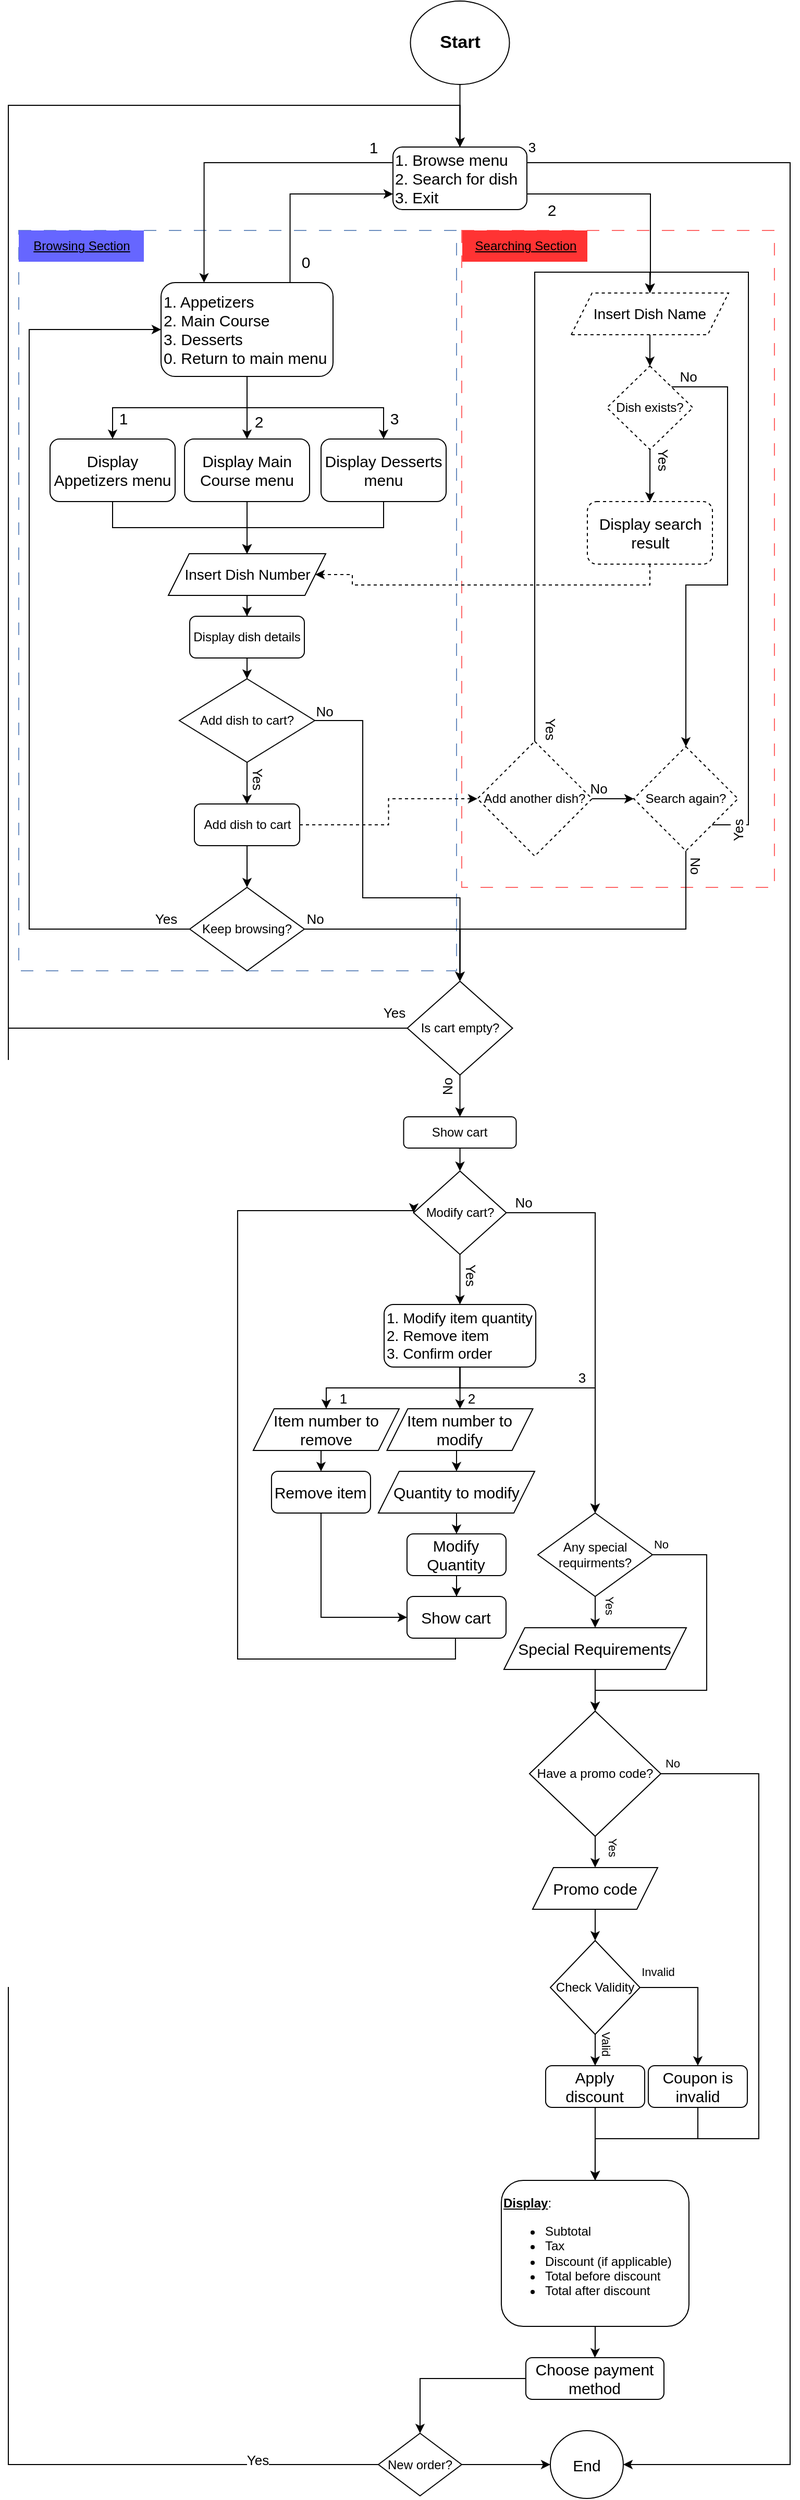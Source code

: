 <mxfile version="24.2.5" type="device">
  <diagram id="A1xwdbtc8IvfgxkJA9fR" name="Page-1">
    <mxGraphModel dx="1247" dy="4034" grid="1" gridSize="10" guides="1" tooltips="1" connect="1" arrows="1" fold="1" page="1" pageScale="1" pageWidth="2339" pageHeight="3300" math="0" shadow="0">
      <root>
        <mxCell id="0" />
        <mxCell id="1" parent="0" />
        <mxCell id="e-ROAwnbjc8HQqUbE4Ih-124" value="" style="rounded=0;whiteSpace=wrap;html=1;dashed=1;fillColor=none;dashPattern=12 12;movable=1;resizable=1;rotatable=1;deletable=1;editable=1;locked=0;connectable=1;strokeColor=#6c8ebf;" parent="1" vertex="1">
          <mxGeometry x="804.0" y="-2860" width="420" height="710" as="geometry" />
        </mxCell>
        <mxCell id="e-ROAwnbjc8HQqUbE4Ih-123" value="" style="rounded=0;whiteSpace=wrap;html=1;dashed=1;fillColor=none;dashPattern=12 12;movable=1;resizable=1;rotatable=1;deletable=1;editable=1;locked=0;connectable=1;strokeColor=#FF6666;" parent="1" vertex="1">
          <mxGeometry x="1228.97" y="-2860" width="300" height="630" as="geometry" />
        </mxCell>
        <mxCell id="tMAce7ofITQ8416nEaML-27" style="edgeStyle=orthogonalEdgeStyle;rounded=0;orthogonalLoop=1;jettySize=auto;html=1;entryX=0.5;entryY=0;entryDx=0;entryDy=0;" parent="1" source="tMAce7ofITQ8416nEaML-1" target="e-ROAwnbjc8HQqUbE4Ih-2" edge="1">
          <mxGeometry relative="1" as="geometry">
            <mxPoint x="1232.5" y="-2920" as="targetPoint" />
          </mxGeometry>
        </mxCell>
        <mxCell id="tMAce7ofITQ8416nEaML-1" value="&lt;font style=&quot;font-size: 17px;&quot;&gt;&lt;b&gt;Start&lt;/b&gt;&lt;/font&gt;" style="ellipse;whiteSpace=wrap;html=1;" parent="1" vertex="1">
          <mxGeometry x="1179.75" y="-3080" width="95" height="80" as="geometry" />
        </mxCell>
        <mxCell id="tMAce7ofITQ8416nEaML-135" style="edgeStyle=orthogonalEdgeStyle;rounded=0;orthogonalLoop=1;jettySize=auto;html=1;exitX=0;exitY=0.25;exitDx=0;exitDy=0;entryX=0.25;entryY=0;entryDx=0;entryDy=0;" parent="1" source="e-ROAwnbjc8HQqUbE4Ih-2" target="e-ROAwnbjc8HQqUbE4Ih-3" edge="1">
          <mxGeometry relative="1" as="geometry">
            <mxPoint x="1084" y="-2900" as="sourcePoint" />
          </mxGeometry>
        </mxCell>
        <mxCell id="tMAce7ofITQ8416nEaML-136" value="&lt;font style=&quot;font-size: 15px;&quot;&gt;1&lt;/font&gt;" style="edgeLabel;html=1;align=center;verticalAlign=middle;resizable=0;points=[];" parent="tMAce7ofITQ8416nEaML-135" vertex="1" connectable="0">
          <mxGeometry x="0.105" y="2" relative="1" as="geometry">
            <mxPoint x="144" y="-17" as="offset" />
          </mxGeometry>
        </mxCell>
        <mxCell id="tMAce7ofITQ8416nEaML-137" style="edgeStyle=orthogonalEdgeStyle;rounded=0;orthogonalLoop=1;jettySize=auto;html=1;exitX=1;exitY=0.75;exitDx=0;exitDy=0;entryX=0.5;entryY=0;entryDx=0;entryDy=0;" parent="1" source="e-ROAwnbjc8HQqUbE4Ih-2" target="e-ROAwnbjc8HQqUbE4Ih-88" edge="1">
          <mxGeometry relative="1" as="geometry">
            <mxPoint x="1404" y="-2890" as="sourcePoint" />
            <mxPoint x="1424" y="-2690" as="targetPoint" />
            <Array as="points">
              <mxPoint x="1410" y="-2895" />
              <mxPoint x="1410" y="-2820" />
            </Array>
          </mxGeometry>
        </mxCell>
        <mxCell id="tMAce7ofITQ8416nEaML-138" value="&lt;font style=&quot;font-size: 15px;&quot;&gt;2&lt;/font&gt;" style="edgeLabel;html=1;align=center;verticalAlign=middle;resizable=0;points=[];" parent="tMAce7ofITQ8416nEaML-137" vertex="1" connectable="0">
          <mxGeometry x="-0.43" y="1" relative="1" as="geometry">
            <mxPoint x="-38" y="16" as="offset" />
          </mxGeometry>
        </mxCell>
        <mxCell id="e-ROAwnbjc8HQqUbE4Ih-21" style="edgeStyle=orthogonalEdgeStyle;rounded=0;orthogonalLoop=1;jettySize=auto;html=1;entryX=0.5;entryY=0;entryDx=0;entryDy=0;" parent="1" source="tMAce7ofITQ8416nEaML-39" target="e-ROAwnbjc8HQqUbE4Ih-20" edge="1">
          <mxGeometry relative="1" as="geometry" />
        </mxCell>
        <mxCell id="tMAce7ofITQ8416nEaML-39" value="&lt;font style=&quot;font-size: 14px;&quot;&gt;Insert Dish Number&lt;/font&gt;" style="shape=parallelogram;perimeter=parallelogramPerimeter;whiteSpace=wrap;html=1;fixedSize=1;" parent="1" vertex="1">
          <mxGeometry x="947.5" y="-2550" width="151" height="40" as="geometry" />
        </mxCell>
        <mxCell id="e-ROAwnbjc8HQqUbE4Ih-24" style="edgeStyle=orthogonalEdgeStyle;rounded=0;orthogonalLoop=1;jettySize=auto;html=1;entryX=0.5;entryY=0;entryDx=0;entryDy=0;" parent="1" source="tMAce7ofITQ8416nEaML-48" target="e-ROAwnbjc8HQqUbE4Ih-23" edge="1">
          <mxGeometry relative="1" as="geometry" />
        </mxCell>
        <mxCell id="e-ROAwnbjc8HQqUbE4Ih-25" value="&lt;font style=&quot;font-size: 13px;&quot;&gt;Yes&lt;/font&gt;" style="edgeLabel;html=1;align=center;verticalAlign=middle;resizable=0;points=[];rotation=90;" parent="e-ROAwnbjc8HQqUbE4Ih-24" vertex="1" connectable="0">
          <mxGeometry x="0.636" relative="1" as="geometry">
            <mxPoint x="11" y="-17" as="offset" />
          </mxGeometry>
        </mxCell>
        <mxCell id="e-ROAwnbjc8HQqUbE4Ih-111" style="edgeStyle=orthogonalEdgeStyle;rounded=0;orthogonalLoop=1;jettySize=auto;html=1;entryX=0.5;entryY=0;entryDx=0;entryDy=0;" parent="1" source="tMAce7ofITQ8416nEaML-48" target="e-ROAwnbjc8HQqUbE4Ih-106" edge="1">
          <mxGeometry relative="1" as="geometry">
            <Array as="points">
              <mxPoint x="1134" y="-2390" />
              <mxPoint x="1134" y="-2220" />
              <mxPoint x="1227" y="-2220" />
            </Array>
          </mxGeometry>
        </mxCell>
        <mxCell id="e-ROAwnbjc8HQqUbE4Ih-112" value="&lt;font style=&quot;font-size: 13px;&quot;&gt;No&lt;/font&gt;" style="edgeLabel;html=1;align=center;verticalAlign=middle;resizable=0;points=[];" parent="e-ROAwnbjc8HQqUbE4Ih-111" vertex="1" connectable="0">
          <mxGeometry x="-0.488" relative="1" as="geometry">
            <mxPoint x="-37" y="-63" as="offset" />
          </mxGeometry>
        </mxCell>
        <mxCell id="tMAce7ofITQ8416nEaML-48" value="Add dish to cart?" style="rhombus;whiteSpace=wrap;html=1;" parent="1" vertex="1">
          <mxGeometry x="958.0" y="-2430" width="130" height="80" as="geometry" />
        </mxCell>
        <mxCell id="tMAce7ofITQ8416nEaML-54" style="edgeStyle=orthogonalEdgeStyle;rounded=0;orthogonalLoop=1;jettySize=auto;html=1;entryX=0;entryY=0.5;entryDx=0;entryDy=0;exitX=0;exitY=0.5;exitDx=0;exitDy=0;" parent="1" source="tMAce7ofITQ8416nEaML-51" target="e-ROAwnbjc8HQqUbE4Ih-3" edge="1">
          <mxGeometry relative="1" as="geometry">
            <mxPoint x="804.0" y="-2710" as="targetPoint" />
            <Array as="points">
              <mxPoint x="814.0" y="-2190" />
              <mxPoint x="814.0" y="-2765" />
            </Array>
          </mxGeometry>
        </mxCell>
        <mxCell id="tMAce7ofITQ8416nEaML-77" value="&lt;font style=&quot;font-size: 13px;&quot;&gt;Yes&lt;/font&gt;" style="edgeLabel;html=1;align=center;verticalAlign=middle;resizable=0;points=[];" parent="tMAce7ofITQ8416nEaML-54" vertex="1" connectable="0">
          <mxGeometry x="-0.806" relative="1" as="geometry">
            <mxPoint x="60" y="-10" as="offset" />
          </mxGeometry>
        </mxCell>
        <mxCell id="e-ROAwnbjc8HQqUbE4Ih-108" style="edgeStyle=orthogonalEdgeStyle;rounded=0;orthogonalLoop=1;jettySize=auto;html=1;entryX=0.5;entryY=0;entryDx=0;entryDy=0;" parent="1" source="tMAce7ofITQ8416nEaML-51" target="e-ROAwnbjc8HQqUbE4Ih-106" edge="1">
          <mxGeometry relative="1" as="geometry" />
        </mxCell>
        <mxCell id="e-ROAwnbjc8HQqUbE4Ih-110" value="&lt;font style=&quot;font-size: 13px;&quot;&gt;No&lt;/font&gt;" style="edgeLabel;html=1;align=center;verticalAlign=middle;resizable=0;points=[];" parent="e-ROAwnbjc8HQqUbE4Ih-108" vertex="1" connectable="0">
          <mxGeometry x="-0.523" y="2" relative="1" as="geometry">
            <mxPoint x="-38" y="-8" as="offset" />
          </mxGeometry>
        </mxCell>
        <mxCell id="tMAce7ofITQ8416nEaML-51" value="Keep browsing?" style="rhombus;whiteSpace=wrap;html=1;" parent="1" vertex="1">
          <mxGeometry x="968.0" y="-2230" width="110" height="80" as="geometry" />
        </mxCell>
        <mxCell id="e-ROAwnbjc8HQqUbE4Ih-34" style="edgeStyle=orthogonalEdgeStyle;rounded=0;orthogonalLoop=1;jettySize=auto;html=1;entryX=0.5;entryY=0;entryDx=0;entryDy=0;" parent="1" source="tMAce7ofITQ8416nEaML-82" target="e-ROAwnbjc8HQqUbE4Ih-33" edge="1">
          <mxGeometry relative="1" as="geometry" />
        </mxCell>
        <mxCell id="e-ROAwnbjc8HQqUbE4Ih-35" value="&lt;font style=&quot;font-size: 13px;&quot;&gt;Yes&lt;/font&gt;" style="edgeLabel;html=1;align=center;verticalAlign=middle;resizable=0;points=[];rotation=90;" parent="e-ROAwnbjc8HQqUbE4Ih-34" vertex="1" connectable="0">
          <mxGeometry x="0.185" relative="1" as="geometry">
            <mxPoint x="11" y="-9" as="offset" />
          </mxGeometry>
        </mxCell>
        <mxCell id="e-ROAwnbjc8HQqUbE4Ih-53" style="edgeStyle=orthogonalEdgeStyle;rounded=0;orthogonalLoop=1;jettySize=auto;html=1;entryX=0.5;entryY=0;entryDx=0;entryDy=0;" parent="1" source="tMAce7ofITQ8416nEaML-82" target="tMAce7ofITQ8416nEaML-88" edge="1">
          <mxGeometry relative="1" as="geometry" />
        </mxCell>
        <mxCell id="e-ROAwnbjc8HQqUbE4Ih-54" value="&lt;font style=&quot;font-size: 13px;&quot;&gt;No&lt;/font&gt;" style="edgeLabel;html=1;align=center;verticalAlign=middle;resizable=0;points=[];" parent="e-ROAwnbjc8HQqUbE4Ih-53" vertex="1" connectable="0">
          <mxGeometry x="-0.829" y="3" relative="1" as="geometry">
            <mxPoint x="-16" y="-7" as="offset" />
          </mxGeometry>
        </mxCell>
        <mxCell id="tMAce7ofITQ8416nEaML-82" value="Modify cart?" style="rhombus;whiteSpace=wrap;html=1;" parent="1" vertex="1">
          <mxGeometry x="1182.75" y="-1958" width="89" height="80" as="geometry" />
        </mxCell>
        <mxCell id="e-ROAwnbjc8HQqUbE4Ih-60" style="edgeStyle=orthogonalEdgeStyle;rounded=0;orthogonalLoop=1;jettySize=auto;html=1;entryX=0.5;entryY=0;entryDx=0;entryDy=0;" parent="1" source="tMAce7ofITQ8416nEaML-88" target="e-ROAwnbjc8HQqUbE4Ih-59" edge="1">
          <mxGeometry relative="1" as="geometry" />
        </mxCell>
        <mxCell id="e-ROAwnbjc8HQqUbE4Ih-64" value="Yes" style="edgeLabel;html=1;align=center;verticalAlign=middle;resizable=0;points=[];rotation=90;" parent="e-ROAwnbjc8HQqUbE4Ih-60" vertex="1" connectable="0">
          <mxGeometry x="-0.686" y="1" relative="1" as="geometry">
            <mxPoint x="13" as="offset" />
          </mxGeometry>
        </mxCell>
        <mxCell id="e-ROAwnbjc8HQqUbE4Ih-72" style="edgeStyle=orthogonalEdgeStyle;rounded=0;orthogonalLoop=1;jettySize=auto;html=1;entryX=0.5;entryY=0;entryDx=0;entryDy=0;" parent="1" source="tMAce7ofITQ8416nEaML-88" target="tMAce7ofITQ8416nEaML-96" edge="1">
          <mxGeometry relative="1" as="geometry">
            <Array as="points">
              <mxPoint x="1463.97" y="-1590" />
              <mxPoint x="1463.97" y="-1460" />
              <mxPoint x="1356.97" y="-1460" />
            </Array>
          </mxGeometry>
        </mxCell>
        <mxCell id="e-ROAwnbjc8HQqUbE4Ih-73" value="No" style="edgeLabel;html=1;align=center;verticalAlign=middle;resizable=0;points=[];" parent="e-ROAwnbjc8HQqUbE4Ih-72" vertex="1" connectable="0">
          <mxGeometry x="-0.513" y="2" relative="1" as="geometry">
            <mxPoint x="-46" y="-33" as="offset" />
          </mxGeometry>
        </mxCell>
        <mxCell id="tMAce7ofITQ8416nEaML-88" value="Any special requirments?" style="rhombus;whiteSpace=wrap;html=1;" parent="1" vertex="1">
          <mxGeometry x="1301.97" y="-1630" width="110" height="80" as="geometry" />
        </mxCell>
        <mxCell id="tMAce7ofITQ8416nEaML-93" value="&lt;span style=&quot;font-size: 15px;&quot;&gt;Item number to modify&lt;/span&gt;" style="shape=parallelogram;perimeter=parallelogramPerimeter;whiteSpace=wrap;html=1;fixedSize=1;" parent="1" vertex="1">
          <mxGeometry x="1157.25" y="-1730" width="140" height="40" as="geometry" />
        </mxCell>
        <mxCell id="e-ROAwnbjc8HQqUbE4Ih-62" style="edgeStyle=orthogonalEdgeStyle;rounded=0;orthogonalLoop=1;jettySize=auto;html=1;entryX=0.5;entryY=0;entryDx=0;entryDy=0;" parent="1" source="tMAce7ofITQ8416nEaML-96" target="tMAce7ofITQ8416nEaML-100" edge="1">
          <mxGeometry relative="1" as="geometry" />
        </mxCell>
        <mxCell id="e-ROAwnbjc8HQqUbE4Ih-76" value="Yes" style="edgeLabel;html=1;align=center;verticalAlign=middle;resizable=0;points=[];rotation=90;" parent="e-ROAwnbjc8HQqUbE4Ih-62" vertex="1" connectable="0">
          <mxGeometry x="-0.472" y="3" relative="1" as="geometry">
            <mxPoint x="14" y="-3" as="offset" />
          </mxGeometry>
        </mxCell>
        <mxCell id="e-ROAwnbjc8HQqUbE4Ih-75" style="edgeStyle=orthogonalEdgeStyle;rounded=0;orthogonalLoop=1;jettySize=auto;html=1;entryX=0.5;entryY=0;entryDx=0;entryDy=0;" parent="1" source="tMAce7ofITQ8416nEaML-96" target="e-ROAwnbjc8HQqUbE4Ih-71" edge="1">
          <mxGeometry relative="1" as="geometry">
            <Array as="points">
              <mxPoint x="1513.97" y="-1380" />
              <mxPoint x="1513.97" y="-1030" />
              <mxPoint x="1356.97" y="-1030" />
            </Array>
          </mxGeometry>
        </mxCell>
        <mxCell id="e-ROAwnbjc8HQqUbE4Ih-77" value="No" style="edgeLabel;html=1;align=center;verticalAlign=middle;resizable=0;points=[];" parent="e-ROAwnbjc8HQqUbE4Ih-75" vertex="1" connectable="0">
          <mxGeometry x="-0.961" y="1" relative="1" as="geometry">
            <mxPoint x="-2" y="-9" as="offset" />
          </mxGeometry>
        </mxCell>
        <mxCell id="tMAce7ofITQ8416nEaML-96" value="Have a promo code?" style="rhombus;whiteSpace=wrap;html=1;" parent="1" vertex="1">
          <mxGeometry x="1293.97" y="-1440" width="126" height="120" as="geometry" />
        </mxCell>
        <mxCell id="e-ROAwnbjc8HQqUbE4Ih-63" style="edgeStyle=orthogonalEdgeStyle;rounded=0;orthogonalLoop=1;jettySize=auto;html=1;entryX=0.5;entryY=0;entryDx=0;entryDy=0;" parent="1" source="tMAce7ofITQ8416nEaML-100" target="tMAce7ofITQ8416nEaML-101" edge="1">
          <mxGeometry relative="1" as="geometry" />
        </mxCell>
        <mxCell id="tMAce7ofITQ8416nEaML-100" value="&lt;font style=&quot;font-size: 15px;&quot;&gt;Promo code&lt;/font&gt;" style="shape=parallelogram;perimeter=parallelogramPerimeter;whiteSpace=wrap;html=1;fixedSize=1;" parent="1" vertex="1">
          <mxGeometry x="1296.97" y="-1290" width="120" height="40" as="geometry" />
        </mxCell>
        <mxCell id="e-ROAwnbjc8HQqUbE4Ih-69" style="edgeStyle=orthogonalEdgeStyle;rounded=0;orthogonalLoop=1;jettySize=auto;html=1;entryX=0.5;entryY=0;entryDx=0;entryDy=0;" parent="1" source="tMAce7ofITQ8416nEaML-101" target="e-ROAwnbjc8HQqUbE4Ih-68" edge="1">
          <mxGeometry relative="1" as="geometry" />
        </mxCell>
        <mxCell id="e-ROAwnbjc8HQqUbE4Ih-70" value="Valid" style="edgeLabel;html=1;align=center;verticalAlign=middle;resizable=0;points=[];rotation=90;" parent="e-ROAwnbjc8HQqUbE4Ih-69" vertex="1" connectable="0">
          <mxGeometry x="-0.651" y="2" relative="1" as="geometry">
            <mxPoint x="9" as="offset" />
          </mxGeometry>
        </mxCell>
        <mxCell id="e-ROAwnbjc8HQqUbE4Ih-78" style="edgeStyle=orthogonalEdgeStyle;rounded=0;orthogonalLoop=1;jettySize=auto;html=1;entryX=0.5;entryY=0;entryDx=0;entryDy=0;" parent="1" source="tMAce7ofITQ8416nEaML-101" target="e-ROAwnbjc8HQqUbE4Ih-80" edge="1">
          <mxGeometry relative="1" as="geometry">
            <mxPoint x="1483.97" y="-1140" as="targetPoint" />
          </mxGeometry>
        </mxCell>
        <mxCell id="e-ROAwnbjc8HQqUbE4Ih-81" value="Invalid" style="edgeLabel;html=1;align=center;verticalAlign=middle;resizable=0;points=[];" parent="e-ROAwnbjc8HQqUbE4Ih-78" vertex="1" connectable="0">
          <mxGeometry x="-0.387" relative="1" as="geometry">
            <mxPoint x="-23" y="-15" as="offset" />
          </mxGeometry>
        </mxCell>
        <mxCell id="tMAce7ofITQ8416nEaML-101" value="Check Validity" style="rhombus;whiteSpace=wrap;html=1;" parent="1" vertex="1">
          <mxGeometry x="1313.97" y="-1220" width="86" height="90" as="geometry" />
        </mxCell>
        <mxCell id="tMAce7ofITQ8416nEaML-119" style="edgeStyle=orthogonalEdgeStyle;rounded=0;orthogonalLoop=1;jettySize=auto;html=1;exitX=0;exitY=0.5;exitDx=0;exitDy=0;entryX=0.5;entryY=0;entryDx=0;entryDy=0;" parent="1" source="tMAce7ofITQ8416nEaML-117" target="e-ROAwnbjc8HQqUbE4Ih-2" edge="1">
          <mxGeometry relative="1" as="geometry">
            <mxPoint x="714.0" y="-2580" as="targetPoint" />
            <Array as="points">
              <mxPoint x="794.0" y="-717" />
              <mxPoint x="794.0" y="-2980" />
              <mxPoint x="1227" y="-2980" />
            </Array>
          </mxGeometry>
        </mxCell>
        <mxCell id="tMAce7ofITQ8416nEaML-120" value="&lt;font style=&quot;font-size: 13px;&quot;&gt;Yes&lt;/font&gt;" style="edgeLabel;html=1;align=center;verticalAlign=middle;resizable=0;points=[];" parent="tMAce7ofITQ8416nEaML-119" vertex="1" connectable="0">
          <mxGeometry x="-0.769" y="-7" relative="1" as="geometry">
            <mxPoint x="232" y="-3" as="offset" />
          </mxGeometry>
        </mxCell>
        <mxCell id="e-ROAwnbjc8HQqUbE4Ih-86" style="edgeStyle=orthogonalEdgeStyle;rounded=0;orthogonalLoop=1;jettySize=auto;html=1;entryX=0;entryY=0.5;entryDx=0;entryDy=0;" parent="1" source="tMAce7ofITQ8416nEaML-117" target="tMAce7ofITQ8416nEaML-121" edge="1">
          <mxGeometry relative="1" as="geometry" />
        </mxCell>
        <mxCell id="tMAce7ofITQ8416nEaML-117" value="New order?" style="rhombus;whiteSpace=wrap;html=1;" parent="1" vertex="1">
          <mxGeometry x="1148.97" y="-747.5" width="80" height="60" as="geometry" />
        </mxCell>
        <mxCell id="tMAce7ofITQ8416nEaML-121" value="&lt;font style=&quot;font-size: 15px;&quot;&gt;End&lt;/font&gt;" style="ellipse;whiteSpace=wrap;html=1;" parent="1" vertex="1">
          <mxGeometry x="1313.97" y="-750" width="70" height="65" as="geometry" />
        </mxCell>
        <mxCell id="e-ROAwnbjc8HQqUbE4Ih-91" style="edgeStyle=orthogonalEdgeStyle;rounded=0;orthogonalLoop=1;jettySize=auto;html=1;entryX=0.5;entryY=0;entryDx=0;entryDy=0;" parent="1" source="tMAce7ofITQ8416nEaML-143" target="e-ROAwnbjc8HQqUbE4Ih-90" edge="1">
          <mxGeometry relative="1" as="geometry" />
        </mxCell>
        <mxCell id="e-ROAwnbjc8HQqUbE4Ih-92" value="&lt;font style=&quot;font-size: 13px;&quot;&gt;Yes&lt;/font&gt;" style="edgeLabel;html=1;align=center;verticalAlign=middle;resizable=0;points=[];rotation=90;" parent="e-ROAwnbjc8HQqUbE4Ih-91" vertex="1" connectable="0">
          <mxGeometry x="-0.234" y="1" relative="1" as="geometry">
            <mxPoint x="12" y="-9" as="offset" />
          </mxGeometry>
        </mxCell>
        <mxCell id="e-ROAwnbjc8HQqUbE4Ih-100" style="edgeStyle=orthogonalEdgeStyle;rounded=0;orthogonalLoop=1;jettySize=auto;html=1;entryX=0.5;entryY=0;entryDx=0;entryDy=0;" parent="1" source="tMAce7ofITQ8416nEaML-143" target="tMAce7ofITQ8416nEaML-149" edge="1">
          <mxGeometry relative="1" as="geometry">
            <Array as="points">
              <mxPoint x="1484" y="-2710" />
              <mxPoint x="1484" y="-2520" />
              <mxPoint x="1444" y="-2520" />
            </Array>
          </mxGeometry>
        </mxCell>
        <mxCell id="e-ROAwnbjc8HQqUbE4Ih-101" value="&lt;font style=&quot;font-size: 13px;&quot;&gt;No&lt;/font&gt;" style="edgeLabel;html=1;align=center;verticalAlign=middle;resizable=0;points=[];" parent="e-ROAwnbjc8HQqUbE4Ih-100" vertex="1" connectable="0">
          <mxGeometry x="-0.877" relative="1" as="geometry">
            <mxPoint x="-11" y="-10" as="offset" />
          </mxGeometry>
        </mxCell>
        <mxCell id="tMAce7ofITQ8416nEaML-143" value="Dish exists?" style="rhombus;whiteSpace=wrap;html=1;dashed=1;" parent="1" vertex="1">
          <mxGeometry x="1368.25" y="-2730" width="82.5" height="80" as="geometry" />
        </mxCell>
        <mxCell id="e-ROAwnbjc8HQqUbE4Ih-104" style="edgeStyle=orthogonalEdgeStyle;rounded=0;orthogonalLoop=1;jettySize=auto;html=1;entryX=0.5;entryY=0;entryDx=0;entryDy=0;" parent="1" source="tMAce7ofITQ8416nEaML-149" target="e-ROAwnbjc8HQqUbE4Ih-88" edge="1">
          <mxGeometry relative="1" as="geometry">
            <Array as="points">
              <mxPoint x="1504" y="-2290" />
              <mxPoint x="1504" y="-2820" />
              <mxPoint x="1409" y="-2820" />
            </Array>
          </mxGeometry>
        </mxCell>
        <mxCell id="e-ROAwnbjc8HQqUbE4Ih-105" value="&lt;font style=&quot;font-size: 13px;&quot;&gt;Yes&lt;/font&gt;" style="edgeLabel;html=1;align=center;verticalAlign=middle;resizable=0;points=[];rotation=-90;" parent="e-ROAwnbjc8HQqUbE4Ih-104" vertex="1" connectable="0">
          <mxGeometry x="-0.631" y="-4" relative="1" as="geometry">
            <mxPoint x="-14" y="96" as="offset" />
          </mxGeometry>
        </mxCell>
        <mxCell id="e-ROAwnbjc8HQqUbE4Ih-113" style="edgeStyle=orthogonalEdgeStyle;rounded=0;orthogonalLoop=1;jettySize=auto;html=1;entryX=0.5;entryY=0;entryDx=0;entryDy=0;exitX=0.5;exitY=1;exitDx=0;exitDy=0;" parent="1" source="tMAce7ofITQ8416nEaML-149" target="e-ROAwnbjc8HQqUbE4Ih-106" edge="1">
          <mxGeometry relative="1" as="geometry">
            <mxPoint x="1444" y="-2200" as="sourcePoint" />
            <Array as="points">
              <mxPoint x="1444" y="-2190" />
              <mxPoint x="1227" y="-2190" />
            </Array>
          </mxGeometry>
        </mxCell>
        <mxCell id="e-ROAwnbjc8HQqUbE4Ih-114" value="&lt;font style=&quot;font-size: 13px;&quot;&gt;No&lt;/font&gt;" style="edgeLabel;html=1;align=center;verticalAlign=middle;resizable=0;points=[];rotation=90;" parent="e-ROAwnbjc8HQqUbE4Ih-113" vertex="1" connectable="0">
          <mxGeometry x="-0.833" y="2" relative="1" as="geometry">
            <mxPoint x="8" y="-15" as="offset" />
          </mxGeometry>
        </mxCell>
        <mxCell id="tMAce7ofITQ8416nEaML-149" value="Search again?" style="rhombus;whiteSpace=wrap;html=1;dashed=1;" parent="1" vertex="1">
          <mxGeometry x="1394" y="-2365" width="100" height="100" as="geometry" />
        </mxCell>
        <mxCell id="e-ROAwnbjc8HQqUbE4Ih-87" style="edgeStyle=orthogonalEdgeStyle;rounded=0;orthogonalLoop=1;jettySize=auto;html=1;entryX=1;entryY=0.5;entryDx=0;entryDy=0;exitX=1;exitY=0.25;exitDx=0;exitDy=0;" parent="1" source="e-ROAwnbjc8HQqUbE4Ih-2" target="tMAce7ofITQ8416nEaML-121" edge="1">
          <mxGeometry relative="1" as="geometry">
            <mxPoint x="1354" y="-1060" as="targetPoint" />
            <Array as="points">
              <mxPoint x="1544" y="-2925" />
              <mxPoint x="1544" y="-717" />
            </Array>
          </mxGeometry>
        </mxCell>
        <mxCell id="e-ROAwnbjc8HQqUbE4Ih-119" value="&lt;font style=&quot;font-size: 13px;&quot;&gt;3&lt;/font&gt;" style="edgeLabel;html=1;align=center;verticalAlign=middle;resizable=0;points=[];" parent="e-ROAwnbjc8HQqUbE4Ih-87" vertex="1" connectable="0">
          <mxGeometry x="-0.943" y="-2" relative="1" as="geometry">
            <mxPoint x="-70" y="-17" as="offset" />
          </mxGeometry>
        </mxCell>
        <mxCell id="e-ROAwnbjc8HQqUbE4Ih-2" value="&lt;span style=&quot;font-size: 15px;&quot;&gt;1. Browse menu&lt;/span&gt;&lt;br style=&quot;font-size: 15px;&quot;&gt;&lt;span style=&quot;font-size: 15px;&quot;&gt;2. Search for dish&lt;/span&gt;&lt;br style=&quot;font-size: 15px;&quot;&gt;&lt;div style=&quot;&quot;&gt;&lt;span style=&quot;font-size: 15px; background-color: initial;&quot;&gt;3. Exit&lt;/span&gt;&lt;/div&gt;" style="rounded=1;whiteSpace=wrap;html=1;align=left;" parent="1" vertex="1">
          <mxGeometry x="1163" y="-2940" width="128.5" height="60" as="geometry" />
        </mxCell>
        <mxCell id="e-ROAwnbjc8HQqUbE4Ih-5" style="edgeStyle=orthogonalEdgeStyle;rounded=0;orthogonalLoop=1;jettySize=auto;html=1;exitX=0.75;exitY=0;exitDx=0;exitDy=0;entryX=0;entryY=0.75;entryDx=0;entryDy=0;" parent="1" source="e-ROAwnbjc8HQqUbE4Ih-3" target="e-ROAwnbjc8HQqUbE4Ih-2" edge="1">
          <mxGeometry relative="1" as="geometry" />
        </mxCell>
        <mxCell id="e-ROAwnbjc8HQqUbE4Ih-6" value="&lt;font style=&quot;font-size: 15px;&quot;&gt;0&lt;/font&gt;" style="edgeLabel;html=1;align=center;verticalAlign=middle;resizable=0;points=[];" parent="e-ROAwnbjc8HQqUbE4Ih-5" vertex="1" connectable="0">
          <mxGeometry x="0.519" y="-1" relative="1" as="geometry">
            <mxPoint x="-40" y="64" as="offset" />
          </mxGeometry>
        </mxCell>
        <mxCell id="e-ROAwnbjc8HQqUbE4Ih-8" style="edgeStyle=orthogonalEdgeStyle;rounded=0;orthogonalLoop=1;jettySize=auto;html=1;exitX=0.5;exitY=1;exitDx=0;exitDy=0;entryX=0.5;entryY=0;entryDx=0;entryDy=0;" parent="1" source="e-ROAwnbjc8HQqUbE4Ih-3" target="e-ROAwnbjc8HQqUbE4Ih-7" edge="1">
          <mxGeometry relative="1" as="geometry" />
        </mxCell>
        <mxCell id="e-ROAwnbjc8HQqUbE4Ih-13" value="&lt;font style=&quot;font-size: 15px;&quot;&gt;3&lt;/font&gt;" style="edgeLabel;html=1;align=center;verticalAlign=middle;resizable=0;points=[];" parent="e-ROAwnbjc8HQqUbE4Ih-8" vertex="1" connectable="0">
          <mxGeometry x="0.593" relative="1" as="geometry">
            <mxPoint x="19" y="10" as="offset" />
          </mxGeometry>
        </mxCell>
        <mxCell id="e-ROAwnbjc8HQqUbE4Ih-11" style="edgeStyle=orthogonalEdgeStyle;rounded=0;orthogonalLoop=1;jettySize=auto;html=1;entryX=0.5;entryY=0;entryDx=0;entryDy=0;" parent="1" source="e-ROAwnbjc8HQqUbE4Ih-3" target="e-ROAwnbjc8HQqUbE4Ih-9" edge="1">
          <mxGeometry relative="1" as="geometry" />
        </mxCell>
        <mxCell id="e-ROAwnbjc8HQqUbE4Ih-14" value="&lt;font style=&quot;font-size: 15px;&quot;&gt;2&lt;/font&gt;" style="edgeLabel;html=1;align=center;verticalAlign=middle;resizable=0;points=[];" parent="e-ROAwnbjc8HQqUbE4Ih-11" vertex="1" connectable="0">
          <mxGeometry x="0.417" y="1" relative="1" as="geometry">
            <mxPoint x="10" as="offset" />
          </mxGeometry>
        </mxCell>
        <mxCell id="e-ROAwnbjc8HQqUbE4Ih-12" style="edgeStyle=orthogonalEdgeStyle;rounded=0;orthogonalLoop=1;jettySize=auto;html=1;entryX=0.5;entryY=0;entryDx=0;entryDy=0;" parent="1" source="e-ROAwnbjc8HQqUbE4Ih-3" target="e-ROAwnbjc8HQqUbE4Ih-10" edge="1">
          <mxGeometry relative="1" as="geometry" />
        </mxCell>
        <mxCell id="e-ROAwnbjc8HQqUbE4Ih-15" value="&lt;font style=&quot;font-size: 15px;&quot;&gt;1&lt;/font&gt;" style="edgeLabel;html=1;align=center;verticalAlign=middle;resizable=0;points=[];" parent="e-ROAwnbjc8HQqUbE4Ih-12" vertex="1" connectable="0">
          <mxGeometry x="0.788" y="1" relative="1" as="geometry">
            <mxPoint x="9" as="offset" />
          </mxGeometry>
        </mxCell>
        <mxCell id="e-ROAwnbjc8HQqUbE4Ih-3" value="&lt;span style=&quot;font-size: 15px; background-color: initial;&quot;&gt;1. Appetizers&lt;/span&gt;&lt;div&gt;&lt;span style=&quot;font-size: 15px; background-color: initial;&quot;&gt;2. Main Course&lt;/span&gt;&lt;/div&gt;&lt;div&gt;&lt;span style=&quot;font-size: 15px; background-color: initial;&quot;&gt;3. Desserts&lt;/span&gt;&lt;/div&gt;&lt;div&gt;&lt;span style=&quot;font-size: 15px; background-color: initial;&quot;&gt;0. Return to main menu&lt;/span&gt;&lt;/div&gt;" style="rounded=1;whiteSpace=wrap;html=1;align=left;" parent="1" vertex="1">
          <mxGeometry x="940.5" y="-2810" width="165" height="90" as="geometry" />
        </mxCell>
        <mxCell id="e-ROAwnbjc8HQqUbE4Ih-17" style="edgeStyle=orthogonalEdgeStyle;rounded=0;orthogonalLoop=1;jettySize=auto;html=1;entryX=0.5;entryY=0;entryDx=0;entryDy=0;" parent="1" source="e-ROAwnbjc8HQqUbE4Ih-7" target="tMAce7ofITQ8416nEaML-39" edge="1">
          <mxGeometry relative="1" as="geometry" />
        </mxCell>
        <mxCell id="e-ROAwnbjc8HQqUbE4Ih-7" value="&lt;font style=&quot;font-size: 15px;&quot;&gt;Display Desserts menu&lt;/font&gt;" style="rounded=1;whiteSpace=wrap;html=1;" parent="1" vertex="1">
          <mxGeometry x="1094" y="-2660" width="120" height="60" as="geometry" />
        </mxCell>
        <mxCell id="e-ROAwnbjc8HQqUbE4Ih-16" style="edgeStyle=orthogonalEdgeStyle;rounded=0;orthogonalLoop=1;jettySize=auto;html=1;entryX=0.5;entryY=0;entryDx=0;entryDy=0;" parent="1" source="e-ROAwnbjc8HQqUbE4Ih-9" target="tMAce7ofITQ8416nEaML-39" edge="1">
          <mxGeometry relative="1" as="geometry" />
        </mxCell>
        <mxCell id="e-ROAwnbjc8HQqUbE4Ih-9" value="&lt;font style=&quot;font-size: 15px;&quot;&gt;Display Main Course menu&lt;/font&gt;" style="rounded=1;whiteSpace=wrap;html=1;" parent="1" vertex="1">
          <mxGeometry x="963.0" y="-2660" width="120" height="60" as="geometry" />
        </mxCell>
        <mxCell id="e-ROAwnbjc8HQqUbE4Ih-18" style="edgeStyle=orthogonalEdgeStyle;rounded=0;orthogonalLoop=1;jettySize=auto;html=1;entryX=0.5;entryY=0;entryDx=0;entryDy=0;" parent="1" source="e-ROAwnbjc8HQqUbE4Ih-10" target="tMAce7ofITQ8416nEaML-39" edge="1">
          <mxGeometry relative="1" as="geometry" />
        </mxCell>
        <mxCell id="e-ROAwnbjc8HQqUbE4Ih-10" value="&lt;font style=&quot;font-size: 15px;&quot;&gt;Display Appetizers menu&lt;/font&gt;" style="rounded=1;whiteSpace=wrap;html=1;" parent="1" vertex="1">
          <mxGeometry x="834.0" y="-2660" width="120" height="60" as="geometry" />
        </mxCell>
        <mxCell id="e-ROAwnbjc8HQqUbE4Ih-22" style="edgeStyle=orthogonalEdgeStyle;rounded=0;orthogonalLoop=1;jettySize=auto;html=1;entryX=0.5;entryY=0;entryDx=0;entryDy=0;" parent="1" source="e-ROAwnbjc8HQqUbE4Ih-20" target="tMAce7ofITQ8416nEaML-48" edge="1">
          <mxGeometry relative="1" as="geometry" />
        </mxCell>
        <mxCell id="e-ROAwnbjc8HQqUbE4Ih-20" value="Display dish details" style="rounded=1;whiteSpace=wrap;html=1;" parent="1" vertex="1">
          <mxGeometry x="968.0" y="-2490" width="110" height="40" as="geometry" />
        </mxCell>
        <mxCell id="e-ROAwnbjc8HQqUbE4Ih-26" style="edgeStyle=orthogonalEdgeStyle;rounded=0;orthogonalLoop=1;jettySize=auto;html=1;entryX=0.5;entryY=0;entryDx=0;entryDy=0;" parent="1" source="e-ROAwnbjc8HQqUbE4Ih-23" target="tMAce7ofITQ8416nEaML-51" edge="1">
          <mxGeometry relative="1" as="geometry" />
        </mxCell>
        <mxCell id="e-ROAwnbjc8HQqUbE4Ih-96" style="edgeStyle=orthogonalEdgeStyle;rounded=0;orthogonalLoop=1;jettySize=auto;html=1;entryX=0;entryY=0.5;entryDx=0;entryDy=0;dashed=1;" parent="1" source="e-ROAwnbjc8HQqUbE4Ih-23" target="e-ROAwnbjc8HQqUbE4Ih-95" edge="1">
          <mxGeometry relative="1" as="geometry" />
        </mxCell>
        <mxCell id="e-ROAwnbjc8HQqUbE4Ih-23" value="Add dish to cart" style="rounded=1;whiteSpace=wrap;html=1;" parent="1" vertex="1">
          <mxGeometry x="972.5" y="-2310" width="101" height="40" as="geometry" />
        </mxCell>
        <mxCell id="e-ROAwnbjc8HQqUbE4Ih-32" style="edgeStyle=orthogonalEdgeStyle;rounded=0;orthogonalLoop=1;jettySize=auto;html=1;entryX=0.5;entryY=0;entryDx=0;entryDy=0;" parent="1" source="e-ROAwnbjc8HQqUbE4Ih-27" target="tMAce7ofITQ8416nEaML-82" edge="1">
          <mxGeometry relative="1" as="geometry" />
        </mxCell>
        <mxCell id="e-ROAwnbjc8HQqUbE4Ih-27" value="Show cart" style="rounded=1;whiteSpace=wrap;html=1;" parent="1" vertex="1">
          <mxGeometry x="1173.25" y="-2010" width="108" height="30" as="geometry" />
        </mxCell>
        <mxCell id="e-ROAwnbjc8HQqUbE4Ih-42" style="edgeStyle=orthogonalEdgeStyle;rounded=0;orthogonalLoop=1;jettySize=auto;html=1;entryX=0.5;entryY=0;entryDx=0;entryDy=0;" parent="1" source="e-ROAwnbjc8HQqUbE4Ih-33" target="tMAce7ofITQ8416nEaML-93" edge="1">
          <mxGeometry relative="1" as="geometry">
            <mxPoint x="1222.97" y="-1730" as="targetPoint" />
            <Array as="points">
              <mxPoint x="1227" y="-1730" />
            </Array>
          </mxGeometry>
        </mxCell>
        <mxCell id="e-ROAwnbjc8HQqUbE4Ih-49" value="&lt;font style=&quot;font-size: 13px;&quot;&gt;2&lt;/font&gt;" style="edgeLabel;html=1;align=center;verticalAlign=middle;resizable=0;points=[];" parent="e-ROAwnbjc8HQqUbE4Ih-42" vertex="1" connectable="0">
          <mxGeometry x="0.386" y="-2" relative="1" as="geometry">
            <mxPoint x="12" y="2" as="offset" />
          </mxGeometry>
        </mxCell>
        <mxCell id="e-ROAwnbjc8HQqUbE4Ih-43" style="edgeStyle=orthogonalEdgeStyle;rounded=0;orthogonalLoop=1;jettySize=auto;html=1;entryX=0.5;entryY=0;entryDx=0;entryDy=0;" parent="1" source="e-ROAwnbjc8HQqUbE4Ih-33" target="e-ROAwnbjc8HQqUbE4Ih-56" edge="1">
          <mxGeometry relative="1" as="geometry">
            <mxPoint x="1120.47" y="-1730" as="targetPoint" />
          </mxGeometry>
        </mxCell>
        <mxCell id="e-ROAwnbjc8HQqUbE4Ih-48" value="&lt;font style=&quot;font-size: 13px;&quot;&gt;1&lt;/font&gt;" style="edgeLabel;html=1;align=center;verticalAlign=middle;resizable=0;points=[];" parent="e-ROAwnbjc8HQqUbE4Ih-43" vertex="1" connectable="0">
          <mxGeometry x="-0.366" relative="1" as="geometry">
            <mxPoint x="-79" y="10" as="offset" />
          </mxGeometry>
        </mxCell>
        <mxCell id="e-ROAwnbjc8HQqUbE4Ih-117" style="edgeStyle=orthogonalEdgeStyle;rounded=0;orthogonalLoop=1;jettySize=auto;html=1;exitX=0.5;exitY=1;exitDx=0;exitDy=0;entryX=0.5;entryY=0;entryDx=0;entryDy=0;" parent="1" source="e-ROAwnbjc8HQqUbE4Ih-33" target="tMAce7ofITQ8416nEaML-88" edge="1">
          <mxGeometry relative="1" as="geometry">
            <Array as="points">
              <mxPoint x="1227" y="-1750" />
              <mxPoint x="1357" y="-1750" />
            </Array>
          </mxGeometry>
        </mxCell>
        <mxCell id="e-ROAwnbjc8HQqUbE4Ih-118" value="&lt;font style=&quot;font-size: 13px;&quot;&gt;3&lt;/font&gt;" style="edgeLabel;html=1;align=center;verticalAlign=middle;resizable=0;points=[];" parent="e-ROAwnbjc8HQqUbE4Ih-117" vertex="1" connectable="0">
          <mxGeometry x="-0.175" y="-1" relative="1" as="geometry">
            <mxPoint x="25" y="-11" as="offset" />
          </mxGeometry>
        </mxCell>
        <mxCell id="e-ROAwnbjc8HQqUbE4Ih-33" value="&lt;font style=&quot;font-size: 14px;&quot;&gt;1. Modify item quantity&lt;/font&gt;&lt;div style=&quot;font-size: 14px;&quot;&gt;&lt;font style=&quot;font-size: 14px;&quot;&gt;2. Remove item&lt;/font&gt;&lt;/div&gt;&lt;div style=&quot;font-size: 14px;&quot;&gt;&lt;font style=&quot;font-size: 14px;&quot;&gt;3. Confirm order&lt;/font&gt;&lt;/div&gt;" style="rounded=1;whiteSpace=wrap;html=1;align=left;" parent="1" vertex="1">
          <mxGeometry x="1154.5" y="-1830" width="145.5" height="60" as="geometry" />
        </mxCell>
        <mxCell id="e-ROAwnbjc8HQqUbE4Ih-45" style="edgeStyle=orthogonalEdgeStyle;rounded=0;orthogonalLoop=1;jettySize=auto;html=1;entryX=0.5;entryY=0;entryDx=0;entryDy=0;" parent="1" target="e-ROAwnbjc8HQqUbE4Ih-39" edge="1">
          <mxGeometry relative="1" as="geometry">
            <mxPoint x="1120.487" y="-1690" as="sourcePoint" />
          </mxGeometry>
        </mxCell>
        <mxCell id="e-ROAwnbjc8HQqUbE4Ih-44" style="edgeStyle=orthogonalEdgeStyle;rounded=0;orthogonalLoop=1;jettySize=auto;html=1;entryX=0.5;entryY=0;entryDx=0;entryDy=0;" parent="1" target="e-ROAwnbjc8HQqUbE4Ih-58" edge="1">
          <mxGeometry relative="1" as="geometry">
            <mxPoint x="1222.97" y="-1690" as="sourcePoint" />
            <mxPoint x="1222.97" y="-1670" as="targetPoint" />
          </mxGeometry>
        </mxCell>
        <mxCell id="e-ROAwnbjc8HQqUbE4Ih-46" style="edgeStyle=orthogonalEdgeStyle;rounded=0;orthogonalLoop=1;jettySize=auto;html=1;entryX=0.5;entryY=0;entryDx=0;entryDy=0;" parent="1" target="e-ROAwnbjc8HQqUbE4Ih-65" edge="1">
          <mxGeometry relative="1" as="geometry">
            <mxPoint x="1222.97" y="-1630" as="sourcePoint" />
          </mxGeometry>
        </mxCell>
        <mxCell id="e-ROAwnbjc8HQqUbE4Ih-47" style="edgeStyle=orthogonalEdgeStyle;rounded=0;orthogonalLoop=1;jettySize=auto;html=1;entryX=0;entryY=0.5;entryDx=0;entryDy=0;exitX=0.5;exitY=1;exitDx=0;exitDy=0;" parent="1" source="e-ROAwnbjc8HQqUbE4Ih-39" target="e-ROAwnbjc8HQqUbE4Ih-40" edge="1">
          <mxGeometry relative="1" as="geometry">
            <Array as="points">
              <mxPoint x="1093.97" y="-1530" />
            </Array>
          </mxGeometry>
        </mxCell>
        <mxCell id="e-ROAwnbjc8HQqUbE4Ih-39" value="&lt;span style=&quot;font-size: 15px;&quot;&gt;Remove item&lt;/span&gt;" style="rounded=1;whiteSpace=wrap;html=1;" parent="1" vertex="1">
          <mxGeometry x="1046.47" y="-1670" width="95" height="40" as="geometry" />
        </mxCell>
        <mxCell id="e-ROAwnbjc8HQqUbE4Ih-51" style="edgeStyle=orthogonalEdgeStyle;rounded=0;orthogonalLoop=1;jettySize=auto;html=1;entryX=0;entryY=0.5;entryDx=0;entryDy=0;" parent="1" source="e-ROAwnbjc8HQqUbE4Ih-40" target="tMAce7ofITQ8416nEaML-82" edge="1">
          <mxGeometry relative="1" as="geometry">
            <Array as="points">
              <mxPoint x="1222.97" y="-1490" />
              <mxPoint x="1013.97" y="-1490" />
              <mxPoint x="1013.97" y="-1920" />
            </Array>
          </mxGeometry>
        </mxCell>
        <mxCell id="e-ROAwnbjc8HQqUbE4Ih-40" value="&lt;span style=&quot;font-size: 15px;&quot;&gt;Show cart&lt;/span&gt;" style="rounded=1;whiteSpace=wrap;html=1;" parent="1" vertex="1">
          <mxGeometry x="1176.47" y="-1550" width="95" height="40" as="geometry" />
        </mxCell>
        <mxCell id="e-ROAwnbjc8HQqUbE4Ih-56" value="&lt;span style=&quot;font-size: 15px;&quot;&gt;Item number to remove&lt;/span&gt;" style="shape=parallelogram;perimeter=parallelogramPerimeter;whiteSpace=wrap;html=1;fixedSize=1;" parent="1" vertex="1">
          <mxGeometry x="1028.97" y="-1730" width="140" height="40" as="geometry" />
        </mxCell>
        <mxCell id="e-ROAwnbjc8HQqUbE4Ih-58" value="&lt;span style=&quot;font-size: 15px;&quot;&gt;Quantity to modify&lt;/span&gt;" style="shape=parallelogram;perimeter=parallelogramPerimeter;whiteSpace=wrap;html=1;fixedSize=1;" parent="1" vertex="1">
          <mxGeometry x="1148.97" y="-1670" width="150" height="40" as="geometry" />
        </mxCell>
        <mxCell id="e-ROAwnbjc8HQqUbE4Ih-61" style="edgeStyle=orthogonalEdgeStyle;rounded=0;orthogonalLoop=1;jettySize=auto;html=1;entryX=0.5;entryY=0;entryDx=0;entryDy=0;" parent="1" source="e-ROAwnbjc8HQqUbE4Ih-59" target="tMAce7ofITQ8416nEaML-96" edge="1">
          <mxGeometry relative="1" as="geometry" />
        </mxCell>
        <mxCell id="e-ROAwnbjc8HQqUbE4Ih-59" value="&lt;span style=&quot;font-size: 15px;&quot;&gt;Special Requirements&lt;/span&gt;" style="shape=parallelogram;perimeter=parallelogramPerimeter;whiteSpace=wrap;html=1;fixedSize=1;" parent="1" vertex="1">
          <mxGeometry x="1269.47" y="-1520" width="175" height="40" as="geometry" />
        </mxCell>
        <mxCell id="e-ROAwnbjc8HQqUbE4Ih-66" style="edgeStyle=orthogonalEdgeStyle;rounded=0;orthogonalLoop=1;jettySize=auto;html=1;entryX=0.5;entryY=0;entryDx=0;entryDy=0;" parent="1" source="e-ROAwnbjc8HQqUbE4Ih-65" target="e-ROAwnbjc8HQqUbE4Ih-40" edge="1">
          <mxGeometry relative="1" as="geometry" />
        </mxCell>
        <mxCell id="e-ROAwnbjc8HQqUbE4Ih-65" value="&lt;span style=&quot;font-size: 15px;&quot;&gt;Modify Quantity&lt;/span&gt;" style="rounded=1;whiteSpace=wrap;html=1;" parent="1" vertex="1">
          <mxGeometry x="1176.47" y="-1610" width="95" height="40" as="geometry" />
        </mxCell>
        <mxCell id="e-ROAwnbjc8HQqUbE4Ih-74" style="edgeStyle=orthogonalEdgeStyle;rounded=0;orthogonalLoop=1;jettySize=auto;html=1;entryX=0.5;entryY=0;entryDx=0;entryDy=0;" parent="1" source="e-ROAwnbjc8HQqUbE4Ih-68" target="e-ROAwnbjc8HQqUbE4Ih-71" edge="1">
          <mxGeometry relative="1" as="geometry" />
        </mxCell>
        <mxCell id="e-ROAwnbjc8HQqUbE4Ih-68" value="&lt;span style=&quot;font-size: 15px;&quot;&gt;Apply discount&lt;/span&gt;" style="rounded=1;whiteSpace=wrap;html=1;" parent="1" vertex="1">
          <mxGeometry x="1309.47" y="-1100" width="95" height="40" as="geometry" />
        </mxCell>
        <mxCell id="e-ROAwnbjc8HQqUbE4Ih-84" style="edgeStyle=orthogonalEdgeStyle;rounded=0;orthogonalLoop=1;jettySize=auto;html=1;entryX=0.5;entryY=0;entryDx=0;entryDy=0;" parent="1" source="e-ROAwnbjc8HQqUbE4Ih-71" target="e-ROAwnbjc8HQqUbE4Ih-83" edge="1">
          <mxGeometry relative="1" as="geometry" />
        </mxCell>
        <mxCell id="e-ROAwnbjc8HQqUbE4Ih-71" value="&lt;u&gt;&lt;b&gt;Display&lt;/b&gt;&lt;/u&gt;:&lt;div&gt;&lt;ul&gt;&lt;li&gt;Subtotal&lt;/li&gt;&lt;li&gt;Tax&lt;/li&gt;&lt;li&gt;Discount (if applicable)&lt;/li&gt;&lt;li&gt;Total before discount&lt;/li&gt;&lt;li&gt;Total after discount&lt;/li&gt;&lt;/ul&gt;&lt;/div&gt;" style="rounded=1;whiteSpace=wrap;html=1;align=left;" parent="1" vertex="1">
          <mxGeometry x="1266.97" y="-990" width="180" height="140" as="geometry" />
        </mxCell>
        <mxCell id="e-ROAwnbjc8HQqUbE4Ih-82" style="edgeStyle=orthogonalEdgeStyle;rounded=0;orthogonalLoop=1;jettySize=auto;html=1;entryX=0.5;entryY=0;entryDx=0;entryDy=0;" parent="1" source="e-ROAwnbjc8HQqUbE4Ih-80" target="e-ROAwnbjc8HQqUbE4Ih-71" edge="1">
          <mxGeometry relative="1" as="geometry">
            <Array as="points">
              <mxPoint x="1454.97" y="-1030" />
              <mxPoint x="1356.97" y="-1030" />
            </Array>
          </mxGeometry>
        </mxCell>
        <mxCell id="e-ROAwnbjc8HQqUbE4Ih-80" value="&lt;span style=&quot;font-size: 15px;&quot;&gt;Coupon is invalid&lt;/span&gt;" style="rounded=1;whiteSpace=wrap;html=1;" parent="1" vertex="1">
          <mxGeometry x="1407.97" y="-1100" width="95" height="40" as="geometry" />
        </mxCell>
        <mxCell id="e-ROAwnbjc8HQqUbE4Ih-85" style="edgeStyle=orthogonalEdgeStyle;rounded=0;orthogonalLoop=1;jettySize=auto;html=1;entryX=0.5;entryY=0;entryDx=0;entryDy=0;" parent="1" source="e-ROAwnbjc8HQqUbE4Ih-83" target="tMAce7ofITQ8416nEaML-117" edge="1">
          <mxGeometry relative="1" as="geometry" />
        </mxCell>
        <mxCell id="e-ROAwnbjc8HQqUbE4Ih-83" value="&lt;span style=&quot;font-size: 15px;&quot;&gt;Choose payment method&lt;/span&gt;" style="rounded=1;whiteSpace=wrap;html=1;" parent="1" vertex="1">
          <mxGeometry x="1290.47" y="-820" width="132.5" height="40" as="geometry" />
        </mxCell>
        <mxCell id="e-ROAwnbjc8HQqUbE4Ih-89" style="edgeStyle=orthogonalEdgeStyle;rounded=0;orthogonalLoop=1;jettySize=auto;html=1;entryX=0.5;entryY=0;entryDx=0;entryDy=0;" parent="1" source="e-ROAwnbjc8HQqUbE4Ih-88" target="tMAce7ofITQ8416nEaML-143" edge="1">
          <mxGeometry relative="1" as="geometry" />
        </mxCell>
        <mxCell id="e-ROAwnbjc8HQqUbE4Ih-88" value="&lt;font style=&quot;font-size: 14px;&quot;&gt;Insert Dish Name&lt;/font&gt;" style="shape=parallelogram;perimeter=parallelogramPerimeter;whiteSpace=wrap;html=1;fixedSize=1;dashed=1;" parent="1" vertex="1">
          <mxGeometry x="1334" y="-2800" width="151" height="40" as="geometry" />
        </mxCell>
        <mxCell id="e-ROAwnbjc8HQqUbE4Ih-94" style="edgeStyle=orthogonalEdgeStyle;rounded=0;orthogonalLoop=1;jettySize=auto;html=1;entryX=1;entryY=0.5;entryDx=0;entryDy=0;dashed=1;exitX=0.5;exitY=1;exitDx=0;exitDy=0;" parent="1" source="e-ROAwnbjc8HQqUbE4Ih-90" target="tMAce7ofITQ8416nEaML-39" edge="1">
          <mxGeometry relative="1" as="geometry">
            <Array as="points">
              <mxPoint x="1409" y="-2520" />
              <mxPoint x="1124" y="-2520" />
              <mxPoint x="1124" y="-2530" />
            </Array>
          </mxGeometry>
        </mxCell>
        <mxCell id="e-ROAwnbjc8HQqUbE4Ih-90" value="&lt;font style=&quot;font-size: 15px;&quot;&gt;Display search result&lt;/font&gt;" style="rounded=1;whiteSpace=wrap;html=1;dashed=1;" parent="1" vertex="1">
          <mxGeometry x="1349.5" y="-2600" width="120" height="60" as="geometry" />
        </mxCell>
        <mxCell id="e-ROAwnbjc8HQqUbE4Ih-98" style="edgeStyle=orthogonalEdgeStyle;rounded=0;orthogonalLoop=1;jettySize=auto;html=1;entryX=0.5;entryY=0;entryDx=0;entryDy=0;" parent="1" source="e-ROAwnbjc8HQqUbE4Ih-95" target="e-ROAwnbjc8HQqUbE4Ih-88" edge="1">
          <mxGeometry relative="1" as="geometry">
            <Array as="points">
              <mxPoint x="1299" y="-2820" />
              <mxPoint x="1410" y="-2820" />
            </Array>
          </mxGeometry>
        </mxCell>
        <mxCell id="e-ROAwnbjc8HQqUbE4Ih-99" value="&lt;font style=&quot;font-size: 13px;&quot;&gt;Yes&lt;/font&gt;" style="edgeLabel;html=1;align=center;verticalAlign=middle;resizable=0;points=[];rotation=90;" parent="e-ROAwnbjc8HQqUbE4Ih-98" vertex="1" connectable="0">
          <mxGeometry x="-0.884" y="-2" relative="1" as="geometry">
            <mxPoint x="14" y="21" as="offset" />
          </mxGeometry>
        </mxCell>
        <mxCell id="e-ROAwnbjc8HQqUbE4Ih-102" style="edgeStyle=orthogonalEdgeStyle;rounded=0;orthogonalLoop=1;jettySize=auto;html=1;entryX=0;entryY=0.5;entryDx=0;entryDy=0;" parent="1" source="e-ROAwnbjc8HQqUbE4Ih-95" target="tMAce7ofITQ8416nEaML-149" edge="1">
          <mxGeometry relative="1" as="geometry" />
        </mxCell>
        <mxCell id="e-ROAwnbjc8HQqUbE4Ih-103" value="&lt;font style=&quot;font-size: 13px;&quot;&gt;No&lt;/font&gt;" style="edgeLabel;html=1;align=center;verticalAlign=middle;resizable=0;points=[];" parent="e-ROAwnbjc8HQqUbE4Ih-102" vertex="1" connectable="0">
          <mxGeometry x="-0.282" y="-2" relative="1" as="geometry">
            <mxPoint x="-9" y="-12" as="offset" />
          </mxGeometry>
        </mxCell>
        <mxCell id="e-ROAwnbjc8HQqUbE4Ih-95" value="Add another dish?" style="rhombus;whiteSpace=wrap;html=1;dashed=1;" parent="1" vertex="1">
          <mxGeometry x="1244" y="-2370" width="110" height="110" as="geometry" />
        </mxCell>
        <mxCell id="e-ROAwnbjc8HQqUbE4Ih-116" style="edgeStyle=orthogonalEdgeStyle;rounded=0;orthogonalLoop=1;jettySize=auto;html=1;entryX=0.5;entryY=0;entryDx=0;entryDy=0;" parent="1" source="e-ROAwnbjc8HQqUbE4Ih-106" target="e-ROAwnbjc8HQqUbE4Ih-27" edge="1">
          <mxGeometry relative="1" as="geometry" />
        </mxCell>
        <mxCell id="e-ROAwnbjc8HQqUbE4Ih-120" value="&lt;font style=&quot;font-size: 13px;&quot;&gt;No&lt;/font&gt;" style="edgeLabel;html=1;align=center;verticalAlign=middle;resizable=0;points=[];rotation=-90;" parent="e-ROAwnbjc8HQqUbE4Ih-116" vertex="1" connectable="0">
          <mxGeometry x="-0.406" y="-3" relative="1" as="geometry">
            <mxPoint x="-10" as="offset" />
          </mxGeometry>
        </mxCell>
        <mxCell id="e-ROAwnbjc8HQqUbE4Ih-121" style="edgeStyle=orthogonalEdgeStyle;rounded=0;orthogonalLoop=1;jettySize=auto;html=1;entryX=0.5;entryY=0;entryDx=0;entryDy=0;" parent="1" source="e-ROAwnbjc8HQqUbE4Ih-106" target="e-ROAwnbjc8HQqUbE4Ih-2" edge="1">
          <mxGeometry relative="1" as="geometry">
            <Array as="points">
              <mxPoint x="794.0" y="-2095" />
              <mxPoint x="794.0" y="-2980" />
              <mxPoint x="1227" y="-2980" />
            </Array>
          </mxGeometry>
        </mxCell>
        <mxCell id="e-ROAwnbjc8HQqUbE4Ih-122" value="&lt;font style=&quot;font-size: 13px;&quot;&gt;Yes&lt;/font&gt;" style="edgeLabel;html=1;align=center;verticalAlign=middle;resizable=0;points=[];" parent="e-ROAwnbjc8HQqUbE4Ih-121" vertex="1" connectable="0">
          <mxGeometry x="-0.924" y="-1" relative="1" as="geometry">
            <mxPoint x="53" y="-14" as="offset" />
          </mxGeometry>
        </mxCell>
        <mxCell id="e-ROAwnbjc8HQqUbE4Ih-106" value="Is cart empty?" style="rhombus;whiteSpace=wrap;html=1;" parent="1" vertex="1">
          <mxGeometry x="1176.75" y="-2140" width="101" height="90" as="geometry" />
        </mxCell>
        <mxCell id="e-ROAwnbjc8HQqUbE4Ih-125" value="&lt;u&gt;Browsing Section&lt;/u&gt;" style="text;html=1;align=center;verticalAlign=middle;resizable=0;points=[];autosize=1;fillColor=#6666FF;" parent="1" vertex="1">
          <mxGeometry x="804.0" y="-2860" width="120" height="30" as="geometry" />
        </mxCell>
        <mxCell id="e-ROAwnbjc8HQqUbE4Ih-126" value="&lt;u&gt;Searching Section&lt;/u&gt;" style="text;html=1;align=center;verticalAlign=middle;resizable=0;points=[];autosize=1;fillColor=#FF3333;" parent="1" vertex="1">
          <mxGeometry x="1229.5" y="-2860" width="120" height="30" as="geometry" />
        </mxCell>
      </root>
    </mxGraphModel>
  </diagram>
</mxfile>
